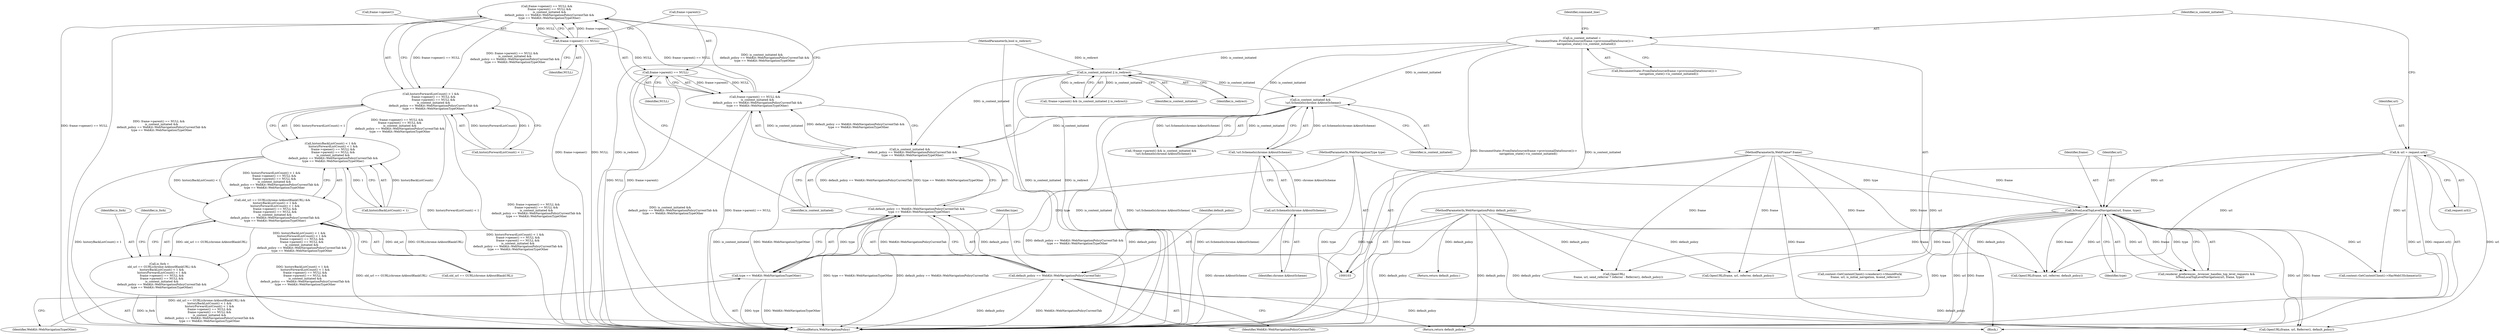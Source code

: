 digraph "0_Chrome_58436a1770176ece2c02b28a57bba2a89db5d58b_1@API" {
"1000289" [label="(Call,frame->opener() == NULL &&\n      frame->parent() == NULL &&\n      is_content_initiated &&\n      default_policy == WebKit::WebNavigationPolicyCurrentTab &&\n      type == WebKit::WebNavigationTypeOther)"];
"1000290" [label="(Call,frame->opener() == NULL)"];
"1000293" [label="(Call,frame->parent() == NULL &&\n      is_content_initiated &&\n      default_policy == WebKit::WebNavigationPolicyCurrentTab &&\n      type == WebKit::WebNavigationTypeOther)"];
"1000294" [label="(Call,frame->parent() == NULL)"];
"1000297" [label="(Call,is_content_initiated &&\n      default_policy == WebKit::WebNavigationPolicyCurrentTab &&\n      type == WebKit::WebNavigationTypeOther)"];
"1000206" [label="(Call,is_content_initiated &&\n      !url.SchemeIs(chrome::kAboutScheme))"];
"1000128" [label="(Call,is_content_initiated =\n      DocumentState::FromDataSource(frame->provisionalDataSource())->\n          navigation_state()->is_content_initiated())"];
"1000143" [label="(Call,is_content_initiated || is_redirect)"];
"1000109" [label="(MethodParameterIn,bool is_redirect)"];
"1000208" [label="(Call,!url.SchemeIs(chrome::kAboutScheme))"];
"1000209" [label="(Call,url.SchemeIs(chrome::kAboutScheme))"];
"1000299" [label="(Call,default_policy == WebKit::WebNavigationPolicyCurrentTab &&\n      type == WebKit::WebNavigationTypeOther)"];
"1000300" [label="(Call,default_policy == WebKit::WebNavigationPolicyCurrentTab)"];
"1000108" [label="(MethodParameterIn,WebNavigationPolicy default_policy)"];
"1000303" [label="(Call,type == WebKit::WebNavigationTypeOther)"];
"1000175" [label="(Call,IsNonLocalTopLevelNavigation(url, frame, type))"];
"1000124" [label="(Call,& url = request.url())"];
"1000104" [label="(MethodParameterIn,WebFrame* frame)"];
"1000106" [label="(MethodParameterIn,WebNavigationType type)"];
"1000285" [label="(Call,historyForwardListCount() < 1 &&\n      frame->opener() == NULL &&\n      frame->parent() == NULL &&\n      is_content_initiated &&\n      default_policy == WebKit::WebNavigationPolicyCurrentTab &&\n      type == WebKit::WebNavigationTypeOther)"];
"1000281" [label="(Call,historyBackListCount() < 1 &&\n      historyForwardListCount() < 1 &&\n      frame->opener() == NULL &&\n      frame->parent() == NULL &&\n      is_content_initiated &&\n      default_policy == WebKit::WebNavigationPolicyCurrentTab &&\n      type == WebKit::WebNavigationTypeOther)"];
"1000276" [label="(Call,old_url == GURL(chrome::kAboutBlankURL) &&\n      historyBackListCount() < 1 &&\n      historyForwardListCount() < 1 &&\n      frame->opener() == NULL &&\n      frame->parent() == NULL &&\n      is_content_initiated &&\n      default_policy == WebKit::WebNavigationPolicyCurrentTab &&\n      type == WebKit::WebNavigationTypeOther)"];
"1000274" [label="(Call,is_fork =\n      old_url == GURL(chrome::kAboutBlankURL) &&\n      historyBackListCount() < 1 &&\n      historyForwardListCount() < 1 &&\n      frame->opener() == NULL &&\n      frame->parent() == NULL &&\n      is_content_initiated &&\n      default_policy == WebKit::WebNavigationPolicyCurrentTab &&\n      type == WebKit::WebNavigationTypeOther)"];
"1000298" [label="(Identifier,is_content_initiated)"];
"1000292" [label="(Identifier,NULL)"];
"1000286" [label="(Call,historyForwardListCount() < 1)"];
"1000143" [label="(Call,is_content_initiated || is_redirect)"];
"1000224" [label="(Call,content::GetContentClient()->HasWebUIScheme(url))"];
"1000303" [label="(Call,type == WebKit::WebNavigationTypeOther)"];
"1000125" [label="(Identifier,url)"];
"1000274" [label="(Call,is_fork =\n      old_url == GURL(chrome::kAboutBlankURL) &&\n      historyBackListCount() < 1 &&\n      historyForwardListCount() < 1 &&\n      frame->opener() == NULL &&\n      frame->parent() == NULL &&\n      is_content_initiated &&\n      default_policy == WebKit::WebNavigationPolicyCurrentTab &&\n      type == WebKit::WebNavigationTypeOther)"];
"1000285" [label="(Call,historyForwardListCount() < 1 &&\n      frame->opener() == NULL &&\n      frame->parent() == NULL &&\n      is_content_initiated &&\n      default_policy == WebKit::WebNavigationPolicyCurrentTab &&\n      type == WebKit::WebNavigationTypeOther)"];
"1000304" [label="(Identifier,type)"];
"1000104" [label="(MethodParameterIn,WebFrame* frame)"];
"1000133" [label="(Identifier,command_line)"];
"1000145" [label="(Identifier,is_redirect)"];
"1000290" [label="(Call,frame->opener() == NULL)"];
"1000206" [label="(Call,is_content_initiated &&\n      !url.SchemeIs(chrome::kAboutScheme))"];
"1000309" [label="(Call,OpenURL(frame, url, Referrer(), default_policy))"];
"1000316" [label="(Return,return default_policy;)"];
"1000262" [label="(Call,OpenURL(\n          frame, url, send_referrer ? referrer : Referrer(), default_policy))"];
"1000178" [label="(Identifier,type)"];
"1000252" [label="(Call,content::GetContentClient()->renderer()->ShouldFork(\n            frame, url, is_initial_navigation, &send_referrer))"];
"1000275" [label="(Identifier,is_fork)"];
"1000289" [label="(Call,frame->opener() == NULL &&\n      frame->parent() == NULL &&\n      is_content_initiated &&\n      default_policy == WebKit::WebNavigationPolicyCurrentTab &&\n      type == WebKit::WebNavigationTypeOther)"];
"1000297" [label="(Call,is_content_initiated &&\n      default_policy == WebKit::WebNavigationPolicyCurrentTab &&\n      type == WebKit::WebNavigationTypeOther)"];
"1000144" [label="(Identifier,is_content_initiated)"];
"1000177" [label="(Identifier,frame)"];
"1000296" [label="(Identifier,NULL)"];
"1000307" [label="(Identifier,is_fork)"];
"1000295" [label="(Call,frame->parent())"];
"1000209" [label="(Call,url.SchemeIs(chrome::kAboutScheme))"];
"1000305" [label="(Identifier,WebKit::WebNavigationTypeOther)"];
"1000124" [label="(Call,& url = request.url())"];
"1000195" [label="(Call,OpenURL(frame, url, referrer, default_policy))"];
"1000281" [label="(Call,historyBackListCount() < 1 &&\n      historyForwardListCount() < 1 &&\n      frame->opener() == NULL &&\n      frame->parent() == NULL &&\n      is_content_initiated &&\n      default_policy == WebKit::WebNavigationPolicyCurrentTab &&\n      type == WebKit::WebNavigationTypeOther)"];
"1000318" [label="(MethodReturn,WebNavigationPolicy)"];
"1000276" [label="(Call,old_url == GURL(chrome::kAboutBlankURL) &&\n      historyBackListCount() < 1 &&\n      historyForwardListCount() < 1 &&\n      frame->opener() == NULL &&\n      frame->parent() == NULL &&\n      is_content_initiated &&\n      default_policy == WebKit::WebNavigationPolicyCurrentTab &&\n      type == WebKit::WebNavigationTypeOther)"];
"1000282" [label="(Call,historyBackListCount() < 1)"];
"1000207" [label="(Identifier,is_content_initiated)"];
"1000110" [label="(Block,)"];
"1000301" [label="(Identifier,default_policy)"];
"1000302" [label="(Identifier,WebKit::WebNavigationPolicyCurrentTab)"];
"1000293" [label="(Call,frame->parent() == NULL &&\n      is_content_initiated &&\n      default_policy == WebKit::WebNavigationPolicyCurrentTab &&\n      type == WebKit::WebNavigationTypeOther)"];
"1000291" [label="(Call,frame->opener())"];
"1000203" [label="(Call,!frame->parent() && is_content_initiated &&\n      !url.SchemeIs(chrome::kAboutScheme))"];
"1000175" [label="(Call,IsNonLocalTopLevelNavigation(url, frame, type))"];
"1000208" [label="(Call,!url.SchemeIs(chrome::kAboutScheme))"];
"1000176" [label="(Identifier,url)"];
"1000277" [label="(Call,old_url == GURL(chrome::kAboutBlankURL))"];
"1000140" [label="(Call,!frame->parent() && (is_content_initiated || is_redirect))"];
"1000108" [label="(MethodParameterIn,WebNavigationPolicy default_policy)"];
"1000158" [label="(Call,OpenURL(frame, url, referrer, default_policy))"];
"1000121" [label="(Return,return default_policy;)"];
"1000171" [label="(Call,renderer_preferences_.browser_handles_top_level_requests &&\n        IsNonLocalTopLevelNavigation(url, frame, type))"];
"1000129" [label="(Identifier,is_content_initiated)"];
"1000210" [label="(Identifier,chrome::kAboutScheme)"];
"1000126" [label="(Call,request.url())"];
"1000299" [label="(Call,default_policy == WebKit::WebNavigationPolicyCurrentTab &&\n      type == WebKit::WebNavigationTypeOther)"];
"1000300" [label="(Call,default_policy == WebKit::WebNavigationPolicyCurrentTab)"];
"1000109" [label="(MethodParameterIn,bool is_redirect)"];
"1000294" [label="(Call,frame->parent() == NULL)"];
"1000130" [label="(Call,DocumentState::FromDataSource(frame->provisionalDataSource())->\n          navigation_state()->is_content_initiated())"];
"1000128" [label="(Call,is_content_initiated =\n      DocumentState::FromDataSource(frame->provisionalDataSource())->\n          navigation_state()->is_content_initiated())"];
"1000106" [label="(MethodParameterIn,WebNavigationType type)"];
"1000289" -> "1000285"  [label="AST: "];
"1000289" -> "1000290"  [label="CFG: "];
"1000289" -> "1000293"  [label="CFG: "];
"1000290" -> "1000289"  [label="AST: "];
"1000293" -> "1000289"  [label="AST: "];
"1000285" -> "1000289"  [label="CFG: "];
"1000289" -> "1000318"  [label="DDG: frame->opener() == NULL"];
"1000289" -> "1000318"  [label="DDG: frame->parent() == NULL &&\n      is_content_initiated &&\n      default_policy == WebKit::WebNavigationPolicyCurrentTab &&\n      type == WebKit::WebNavigationTypeOther"];
"1000289" -> "1000285"  [label="DDG: frame->opener() == NULL"];
"1000289" -> "1000285"  [label="DDG: frame->parent() == NULL &&\n      is_content_initiated &&\n      default_policy == WebKit::WebNavigationPolicyCurrentTab &&\n      type == WebKit::WebNavigationTypeOther"];
"1000290" -> "1000289"  [label="DDG: frame->opener()"];
"1000290" -> "1000289"  [label="DDG: NULL"];
"1000293" -> "1000289"  [label="DDG: frame->parent() == NULL"];
"1000293" -> "1000289"  [label="DDG: is_content_initiated &&\n      default_policy == WebKit::WebNavigationPolicyCurrentTab &&\n      type == WebKit::WebNavigationTypeOther"];
"1000290" -> "1000292"  [label="CFG: "];
"1000291" -> "1000290"  [label="AST: "];
"1000292" -> "1000290"  [label="AST: "];
"1000295" -> "1000290"  [label="CFG: "];
"1000290" -> "1000318"  [label="DDG: frame->opener()"];
"1000290" -> "1000318"  [label="DDG: NULL"];
"1000290" -> "1000294"  [label="DDG: NULL"];
"1000293" -> "1000294"  [label="CFG: "];
"1000293" -> "1000297"  [label="CFG: "];
"1000294" -> "1000293"  [label="AST: "];
"1000297" -> "1000293"  [label="AST: "];
"1000293" -> "1000318"  [label="DDG: frame->parent() == NULL"];
"1000293" -> "1000318"  [label="DDG: is_content_initiated &&\n      default_policy == WebKit::WebNavigationPolicyCurrentTab &&\n      type == WebKit::WebNavigationTypeOther"];
"1000294" -> "1000293"  [label="DDG: frame->parent()"];
"1000294" -> "1000293"  [label="DDG: NULL"];
"1000297" -> "1000293"  [label="DDG: is_content_initiated"];
"1000297" -> "1000293"  [label="DDG: default_policy == WebKit::WebNavigationPolicyCurrentTab &&\n      type == WebKit::WebNavigationTypeOther"];
"1000294" -> "1000296"  [label="CFG: "];
"1000295" -> "1000294"  [label="AST: "];
"1000296" -> "1000294"  [label="AST: "];
"1000298" -> "1000294"  [label="CFG: "];
"1000294" -> "1000318"  [label="DDG: NULL"];
"1000294" -> "1000318"  [label="DDG: frame->parent()"];
"1000297" -> "1000298"  [label="CFG: "];
"1000297" -> "1000299"  [label="CFG: "];
"1000298" -> "1000297"  [label="AST: "];
"1000299" -> "1000297"  [label="AST: "];
"1000297" -> "1000318"  [label="DDG: is_content_initiated"];
"1000297" -> "1000318"  [label="DDG: default_policy == WebKit::WebNavigationPolicyCurrentTab &&\n      type == WebKit::WebNavigationTypeOther"];
"1000206" -> "1000297"  [label="DDG: is_content_initiated"];
"1000128" -> "1000297"  [label="DDG: is_content_initiated"];
"1000143" -> "1000297"  [label="DDG: is_content_initiated"];
"1000299" -> "1000297"  [label="DDG: default_policy == WebKit::WebNavigationPolicyCurrentTab"];
"1000299" -> "1000297"  [label="DDG: type == WebKit::WebNavigationTypeOther"];
"1000206" -> "1000203"  [label="AST: "];
"1000206" -> "1000207"  [label="CFG: "];
"1000206" -> "1000208"  [label="CFG: "];
"1000207" -> "1000206"  [label="AST: "];
"1000208" -> "1000206"  [label="AST: "];
"1000203" -> "1000206"  [label="CFG: "];
"1000206" -> "1000318"  [label="DDG: !url.SchemeIs(chrome::kAboutScheme)"];
"1000206" -> "1000318"  [label="DDG: is_content_initiated"];
"1000206" -> "1000203"  [label="DDG: is_content_initiated"];
"1000206" -> "1000203"  [label="DDG: !url.SchemeIs(chrome::kAboutScheme)"];
"1000128" -> "1000206"  [label="DDG: is_content_initiated"];
"1000143" -> "1000206"  [label="DDG: is_content_initiated"];
"1000208" -> "1000206"  [label="DDG: url.SchemeIs(chrome::kAboutScheme)"];
"1000128" -> "1000110"  [label="AST: "];
"1000128" -> "1000130"  [label="CFG: "];
"1000129" -> "1000128"  [label="AST: "];
"1000130" -> "1000128"  [label="AST: "];
"1000133" -> "1000128"  [label="CFG: "];
"1000128" -> "1000318"  [label="DDG: DocumentState::FromDataSource(frame->provisionalDataSource())->\n          navigation_state()->is_content_initiated()"];
"1000128" -> "1000318"  [label="DDG: is_content_initiated"];
"1000128" -> "1000143"  [label="DDG: is_content_initiated"];
"1000143" -> "1000140"  [label="AST: "];
"1000143" -> "1000144"  [label="CFG: "];
"1000143" -> "1000145"  [label="CFG: "];
"1000144" -> "1000143"  [label="AST: "];
"1000145" -> "1000143"  [label="AST: "];
"1000140" -> "1000143"  [label="CFG: "];
"1000143" -> "1000318"  [label="DDG: is_content_initiated"];
"1000143" -> "1000318"  [label="DDG: is_redirect"];
"1000143" -> "1000140"  [label="DDG: is_content_initiated"];
"1000143" -> "1000140"  [label="DDG: is_redirect"];
"1000109" -> "1000143"  [label="DDG: is_redirect"];
"1000109" -> "1000103"  [label="AST: "];
"1000109" -> "1000318"  [label="DDG: is_redirect"];
"1000208" -> "1000209"  [label="CFG: "];
"1000209" -> "1000208"  [label="AST: "];
"1000208" -> "1000318"  [label="DDG: url.SchemeIs(chrome::kAboutScheme)"];
"1000209" -> "1000208"  [label="DDG: chrome::kAboutScheme"];
"1000209" -> "1000210"  [label="CFG: "];
"1000210" -> "1000209"  [label="AST: "];
"1000209" -> "1000318"  [label="DDG: chrome::kAboutScheme"];
"1000299" -> "1000300"  [label="CFG: "];
"1000299" -> "1000303"  [label="CFG: "];
"1000300" -> "1000299"  [label="AST: "];
"1000303" -> "1000299"  [label="AST: "];
"1000299" -> "1000318"  [label="DDG: type == WebKit::WebNavigationTypeOther"];
"1000299" -> "1000318"  [label="DDG: default_policy == WebKit::WebNavigationPolicyCurrentTab"];
"1000300" -> "1000299"  [label="DDG: default_policy"];
"1000300" -> "1000299"  [label="DDG: WebKit::WebNavigationPolicyCurrentTab"];
"1000303" -> "1000299"  [label="DDG: type"];
"1000303" -> "1000299"  [label="DDG: WebKit::WebNavigationTypeOther"];
"1000300" -> "1000302"  [label="CFG: "];
"1000301" -> "1000300"  [label="AST: "];
"1000302" -> "1000300"  [label="AST: "];
"1000304" -> "1000300"  [label="CFG: "];
"1000300" -> "1000318"  [label="DDG: default_policy"];
"1000300" -> "1000318"  [label="DDG: WebKit::WebNavigationPolicyCurrentTab"];
"1000108" -> "1000300"  [label="DDG: default_policy"];
"1000300" -> "1000309"  [label="DDG: default_policy"];
"1000300" -> "1000316"  [label="DDG: default_policy"];
"1000108" -> "1000103"  [label="AST: "];
"1000108" -> "1000318"  [label="DDG: default_policy"];
"1000108" -> "1000121"  [label="DDG: default_policy"];
"1000108" -> "1000158"  [label="DDG: default_policy"];
"1000108" -> "1000195"  [label="DDG: default_policy"];
"1000108" -> "1000262"  [label="DDG: default_policy"];
"1000108" -> "1000309"  [label="DDG: default_policy"];
"1000108" -> "1000316"  [label="DDG: default_policy"];
"1000303" -> "1000305"  [label="CFG: "];
"1000304" -> "1000303"  [label="AST: "];
"1000305" -> "1000303"  [label="AST: "];
"1000303" -> "1000318"  [label="DDG: type"];
"1000303" -> "1000318"  [label="DDG: WebKit::WebNavigationTypeOther"];
"1000175" -> "1000303"  [label="DDG: type"];
"1000106" -> "1000303"  [label="DDG: type"];
"1000175" -> "1000171"  [label="AST: "];
"1000175" -> "1000178"  [label="CFG: "];
"1000176" -> "1000175"  [label="AST: "];
"1000177" -> "1000175"  [label="AST: "];
"1000178" -> "1000175"  [label="AST: "];
"1000171" -> "1000175"  [label="CFG: "];
"1000175" -> "1000318"  [label="DDG: type"];
"1000175" -> "1000318"  [label="DDG: url"];
"1000175" -> "1000318"  [label="DDG: frame"];
"1000175" -> "1000171"  [label="DDG: url"];
"1000175" -> "1000171"  [label="DDG: frame"];
"1000175" -> "1000171"  [label="DDG: type"];
"1000124" -> "1000175"  [label="DDG: url"];
"1000104" -> "1000175"  [label="DDG: frame"];
"1000106" -> "1000175"  [label="DDG: type"];
"1000175" -> "1000195"  [label="DDG: frame"];
"1000175" -> "1000195"  [label="DDG: url"];
"1000175" -> "1000224"  [label="DDG: url"];
"1000175" -> "1000252"  [label="DDG: frame"];
"1000175" -> "1000262"  [label="DDG: frame"];
"1000175" -> "1000309"  [label="DDG: frame"];
"1000175" -> "1000309"  [label="DDG: url"];
"1000124" -> "1000110"  [label="AST: "];
"1000124" -> "1000126"  [label="CFG: "];
"1000125" -> "1000124"  [label="AST: "];
"1000126" -> "1000124"  [label="AST: "];
"1000129" -> "1000124"  [label="CFG: "];
"1000124" -> "1000318"  [label="DDG: request.url()"];
"1000124" -> "1000318"  [label="DDG: url"];
"1000124" -> "1000158"  [label="DDG: url"];
"1000124" -> "1000195"  [label="DDG: url"];
"1000124" -> "1000224"  [label="DDG: url"];
"1000124" -> "1000309"  [label="DDG: url"];
"1000104" -> "1000103"  [label="AST: "];
"1000104" -> "1000318"  [label="DDG: frame"];
"1000104" -> "1000158"  [label="DDG: frame"];
"1000104" -> "1000195"  [label="DDG: frame"];
"1000104" -> "1000252"  [label="DDG: frame"];
"1000104" -> "1000262"  [label="DDG: frame"];
"1000104" -> "1000309"  [label="DDG: frame"];
"1000106" -> "1000103"  [label="AST: "];
"1000106" -> "1000318"  [label="DDG: type"];
"1000285" -> "1000281"  [label="AST: "];
"1000285" -> "1000286"  [label="CFG: "];
"1000286" -> "1000285"  [label="AST: "];
"1000281" -> "1000285"  [label="CFG: "];
"1000285" -> "1000318"  [label="DDG: historyForwardListCount() < 1"];
"1000285" -> "1000318"  [label="DDG: frame->opener() == NULL &&\n      frame->parent() == NULL &&\n      is_content_initiated &&\n      default_policy == WebKit::WebNavigationPolicyCurrentTab &&\n      type == WebKit::WebNavigationTypeOther"];
"1000285" -> "1000281"  [label="DDG: historyForwardListCount() < 1"];
"1000285" -> "1000281"  [label="DDG: frame->opener() == NULL &&\n      frame->parent() == NULL &&\n      is_content_initiated &&\n      default_policy == WebKit::WebNavigationPolicyCurrentTab &&\n      type == WebKit::WebNavigationTypeOther"];
"1000286" -> "1000285"  [label="DDG: historyForwardListCount()"];
"1000286" -> "1000285"  [label="DDG: 1"];
"1000281" -> "1000276"  [label="AST: "];
"1000281" -> "1000282"  [label="CFG: "];
"1000282" -> "1000281"  [label="AST: "];
"1000276" -> "1000281"  [label="CFG: "];
"1000281" -> "1000318"  [label="DDG: historyForwardListCount() < 1 &&\n      frame->opener() == NULL &&\n      frame->parent() == NULL &&\n      is_content_initiated &&\n      default_policy == WebKit::WebNavigationPolicyCurrentTab &&\n      type == WebKit::WebNavigationTypeOther"];
"1000281" -> "1000318"  [label="DDG: historyBackListCount() < 1"];
"1000281" -> "1000276"  [label="DDG: historyBackListCount() < 1"];
"1000281" -> "1000276"  [label="DDG: historyForwardListCount() < 1 &&\n      frame->opener() == NULL &&\n      frame->parent() == NULL &&\n      is_content_initiated &&\n      default_policy == WebKit::WebNavigationPolicyCurrentTab &&\n      type == WebKit::WebNavigationTypeOther"];
"1000282" -> "1000281"  [label="DDG: historyBackListCount()"];
"1000282" -> "1000281"  [label="DDG: 1"];
"1000276" -> "1000274"  [label="AST: "];
"1000276" -> "1000277"  [label="CFG: "];
"1000277" -> "1000276"  [label="AST: "];
"1000274" -> "1000276"  [label="CFG: "];
"1000276" -> "1000318"  [label="DDG: historyBackListCount() < 1 &&\n      historyForwardListCount() < 1 &&\n      frame->opener() == NULL &&\n      frame->parent() == NULL &&\n      is_content_initiated &&\n      default_policy == WebKit::WebNavigationPolicyCurrentTab &&\n      type == WebKit::WebNavigationTypeOther"];
"1000276" -> "1000318"  [label="DDG: old_url == GURL(chrome::kAboutBlankURL)"];
"1000276" -> "1000274"  [label="DDG: old_url == GURL(chrome::kAboutBlankURL)"];
"1000276" -> "1000274"  [label="DDG: historyBackListCount() < 1 &&\n      historyForwardListCount() < 1 &&\n      frame->opener() == NULL &&\n      frame->parent() == NULL &&\n      is_content_initiated &&\n      default_policy == WebKit::WebNavigationPolicyCurrentTab &&\n      type == WebKit::WebNavigationTypeOther"];
"1000277" -> "1000276"  [label="DDG: old_url"];
"1000277" -> "1000276"  [label="DDG: GURL(chrome::kAboutBlankURL)"];
"1000274" -> "1000110"  [label="AST: "];
"1000275" -> "1000274"  [label="AST: "];
"1000307" -> "1000274"  [label="CFG: "];
"1000274" -> "1000318"  [label="DDG: is_fork"];
"1000274" -> "1000318"  [label="DDG: old_url == GURL(chrome::kAboutBlankURL) &&\n      historyBackListCount() < 1 &&\n      historyForwardListCount() < 1 &&\n      frame->opener() == NULL &&\n      frame->parent() == NULL &&\n      is_content_initiated &&\n      default_policy == WebKit::WebNavigationPolicyCurrentTab &&\n      type == WebKit::WebNavigationTypeOther"];
}
